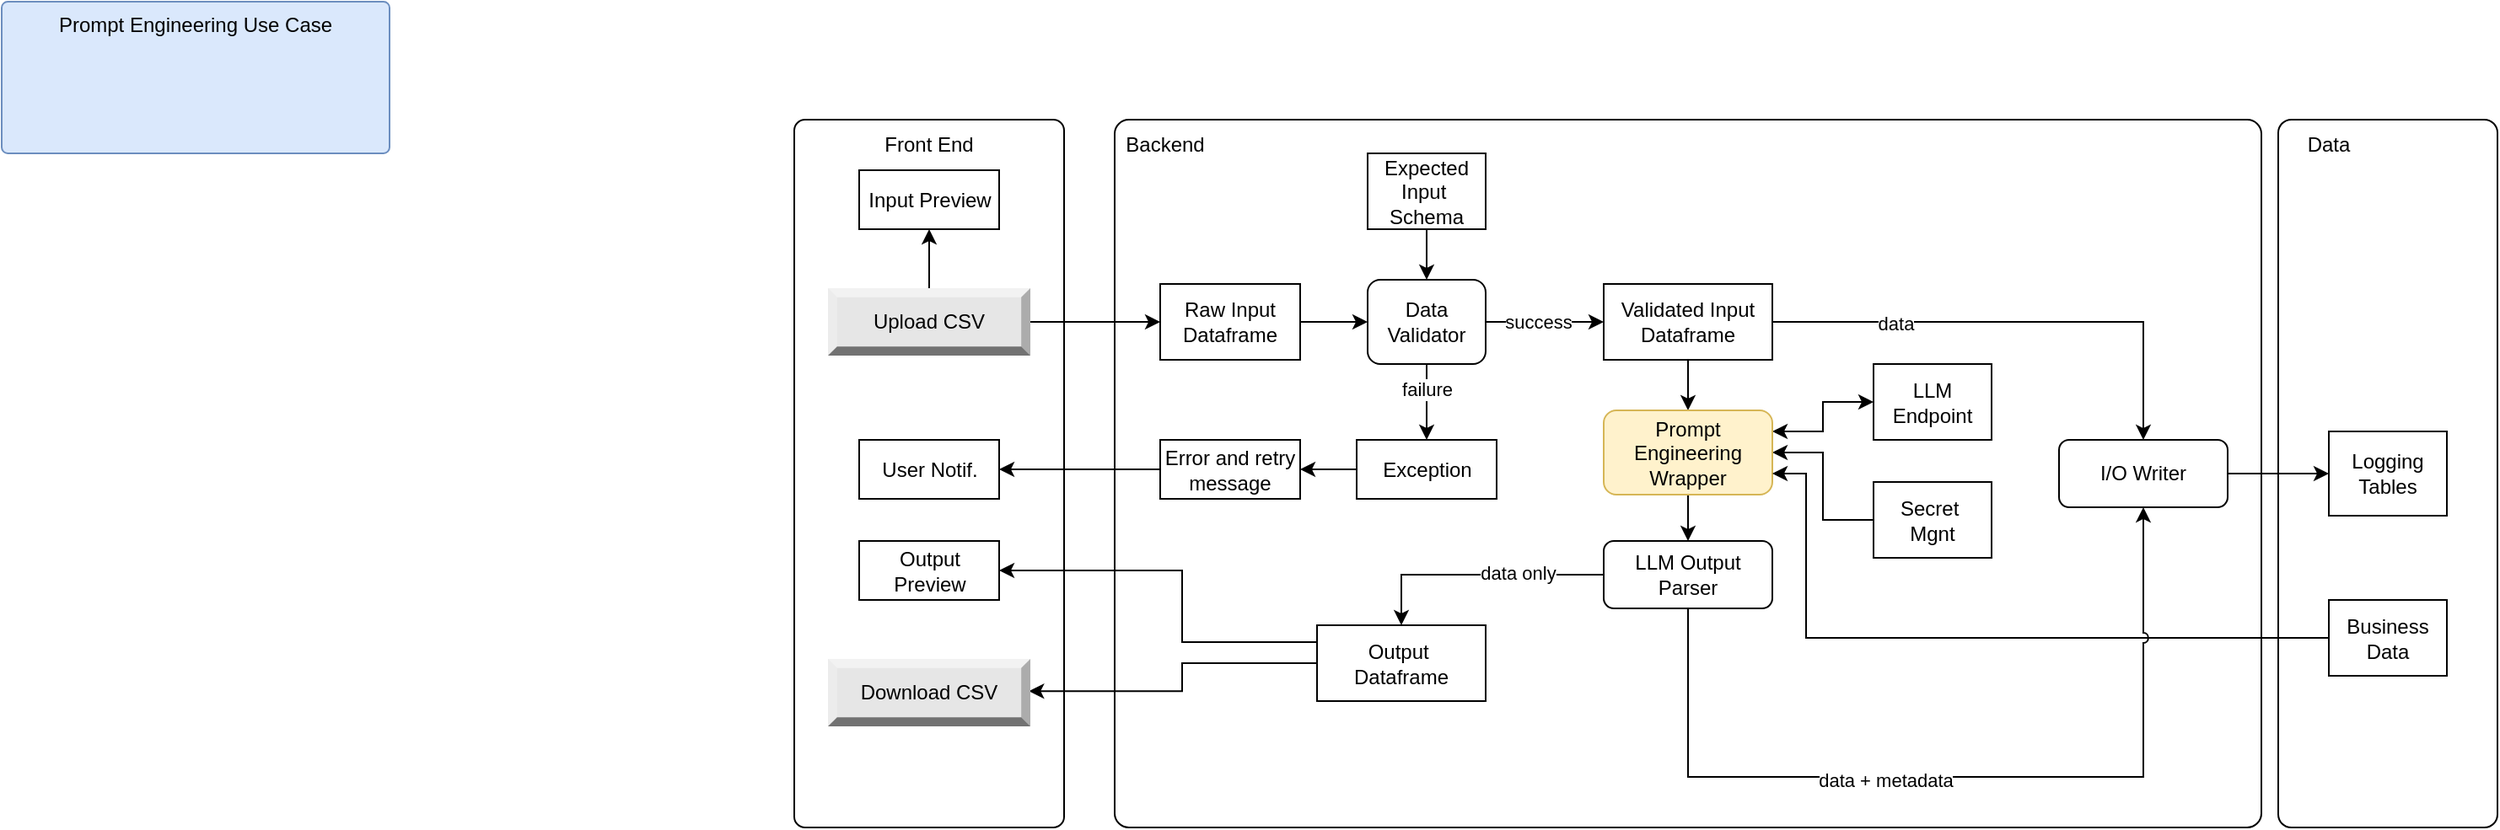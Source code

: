 <mxfile version="27.2.0" pages="2">
  <diagram name="gims-classification" id="yE16xMdfLCays2aU9v3c">
    <mxGraphModel dx="2130" dy="1010" grid="1" gridSize="10" guides="1" tooltips="1" connect="1" arrows="1" fold="1" page="1" pageScale="1" pageWidth="1654" pageHeight="1169" math="0" shadow="0">
      <root>
        <mxCell id="0" />
        <mxCell id="1" parent="0" />
        <mxCell id="rxSAj68sfvyTgOexhZe--53" value="" style="rounded=1;whiteSpace=wrap;html=1;arcSize=6;" parent="1" vertex="1">
          <mxGeometry x="1390" y="150" width="130" height="420" as="geometry" />
        </mxCell>
        <mxCell id="rxSAj68sfvyTgOexhZe--52" value="" style="rounded=1;whiteSpace=wrap;html=1;arcSize=2;" parent="1" vertex="1">
          <mxGeometry x="700" y="150" width="680" height="420" as="geometry" />
        </mxCell>
        <mxCell id="rxSAj68sfvyTgOexhZe--1" value="" style="rounded=1;whiteSpace=wrap;html=1;arcSize=4;" parent="1" vertex="1">
          <mxGeometry x="510" y="150" width="160" height="420" as="geometry" />
        </mxCell>
        <mxCell id="rxSAj68sfvyTgOexhZe--6" style="edgeStyle=orthogonalEdgeStyle;rounded=0;orthogonalLoop=1;jettySize=auto;html=1;entryX=0;entryY=0.5;entryDx=0;entryDy=0;" parent="1" source="rxSAj68sfvyTgOexhZe--3" target="rxSAj68sfvyTgOexhZe--4" edge="1">
          <mxGeometry relative="1" as="geometry" />
        </mxCell>
        <mxCell id="rxSAj68sfvyTgOexhZe--38" style="edgeStyle=orthogonalEdgeStyle;rounded=0;orthogonalLoop=1;jettySize=auto;html=1;entryX=0.5;entryY=1;entryDx=0;entryDy=0;" parent="1" source="rxSAj68sfvyTgOexhZe--3" target="rxSAj68sfvyTgOexhZe--37" edge="1">
          <mxGeometry relative="1" as="geometry" />
        </mxCell>
        <mxCell id="rxSAj68sfvyTgOexhZe--3" value="Upload CSV" style="labelPosition=center;verticalLabelPosition=middle;align=center;html=1;shape=mxgraph.basic.shaded_button;dx=5.41;fillColor=#E6E6E6;strokeColor=none;whiteSpace=wrap;" parent="1" vertex="1">
          <mxGeometry x="530" y="250" width="120" height="40" as="geometry" />
        </mxCell>
        <mxCell id="rxSAj68sfvyTgOexhZe--7" style="edgeStyle=orthogonalEdgeStyle;rounded=0;orthogonalLoop=1;jettySize=auto;html=1;" parent="1" source="rxSAj68sfvyTgOexhZe--4" target="rxSAj68sfvyTgOexhZe--5" edge="1">
          <mxGeometry relative="1" as="geometry" />
        </mxCell>
        <mxCell id="rxSAj68sfvyTgOexhZe--4" value="Raw Input&lt;div&gt;Dataframe&lt;/div&gt;" style="rounded=0;whiteSpace=wrap;html=1;" parent="1" vertex="1">
          <mxGeometry x="727" y="247.5" width="83" height="45" as="geometry" />
        </mxCell>
        <mxCell id="rxSAj68sfvyTgOexhZe--9" style="edgeStyle=orthogonalEdgeStyle;rounded=0;orthogonalLoop=1;jettySize=auto;html=1;entryX=0;entryY=0.5;entryDx=0;entryDy=0;" parent="1" source="rxSAj68sfvyTgOexhZe--5" target="rxSAj68sfvyTgOexhZe--8" edge="1">
          <mxGeometry relative="1" as="geometry" />
        </mxCell>
        <mxCell id="rxSAj68sfvyTgOexhZe--17" value="success" style="edgeLabel;html=1;align=center;verticalAlign=middle;resizable=0;points=[];" parent="rxSAj68sfvyTgOexhZe--9" vertex="1" connectable="0">
          <mxGeometry x="-0.11" relative="1" as="geometry">
            <mxPoint as="offset" />
          </mxGeometry>
        </mxCell>
        <mxCell id="rxSAj68sfvyTgOexhZe--11" style="edgeStyle=orthogonalEdgeStyle;rounded=0;orthogonalLoop=1;jettySize=auto;html=1;entryX=0.5;entryY=0;entryDx=0;entryDy=0;" parent="1" source="rxSAj68sfvyTgOexhZe--5" target="rxSAj68sfvyTgOexhZe--10" edge="1">
          <mxGeometry relative="1" as="geometry" />
        </mxCell>
        <mxCell id="rxSAj68sfvyTgOexhZe--18" value="failure" style="edgeLabel;html=1;align=center;verticalAlign=middle;resizable=0;points=[];" parent="rxSAj68sfvyTgOexhZe--11" vertex="1" connectable="0">
          <mxGeometry x="-0.365" relative="1" as="geometry">
            <mxPoint as="offset" />
          </mxGeometry>
        </mxCell>
        <mxCell id="rxSAj68sfvyTgOexhZe--5" value="Data Validator" style="rounded=1;whiteSpace=wrap;html=1;" parent="1" vertex="1">
          <mxGeometry x="850" y="245" width="70" height="50" as="geometry" />
        </mxCell>
        <mxCell id="rxSAj68sfvyTgOexhZe--20" style="edgeStyle=orthogonalEdgeStyle;rounded=0;orthogonalLoop=1;jettySize=auto;html=1;entryX=0.5;entryY=0;entryDx=0;entryDy=0;" parent="1" source="rxSAj68sfvyTgOexhZe--8" target="rxSAj68sfvyTgOexhZe--24" edge="1">
          <mxGeometry relative="1" as="geometry">
            <mxPoint x="1040" y="320" as="targetPoint" />
          </mxGeometry>
        </mxCell>
        <mxCell id="rxSAj68sfvyTgOexhZe--46" style="edgeStyle=orthogonalEdgeStyle;rounded=0;orthogonalLoop=1;jettySize=auto;html=1;entryX=0.5;entryY=0;entryDx=0;entryDy=0;" parent="1" source="rxSAj68sfvyTgOexhZe--8" target="rxSAj68sfvyTgOexhZe--41" edge="1">
          <mxGeometry relative="1" as="geometry">
            <mxPoint x="1170" y="270" as="targetPoint" />
          </mxGeometry>
        </mxCell>
        <mxCell id="rxSAj68sfvyTgOexhZe--51" value="data" style="edgeLabel;html=1;align=center;verticalAlign=middle;resizable=0;points=[];" parent="rxSAj68sfvyTgOexhZe--46" vertex="1" connectable="0">
          <mxGeometry x="-0.496" y="-1" relative="1" as="geometry">
            <mxPoint as="offset" />
          </mxGeometry>
        </mxCell>
        <mxCell id="rxSAj68sfvyTgOexhZe--8" value="Validated Input Dataframe" style="rounded=0;whiteSpace=wrap;html=1;" parent="1" vertex="1">
          <mxGeometry x="990" y="247.5" width="100" height="45" as="geometry" />
        </mxCell>
        <mxCell id="rxSAj68sfvyTgOexhZe--13" style="edgeStyle=orthogonalEdgeStyle;rounded=0;orthogonalLoop=1;jettySize=auto;html=1;" parent="1" source="rxSAj68sfvyTgOexhZe--10" target="rxSAj68sfvyTgOexhZe--58" edge="1">
          <mxGeometry relative="1" as="geometry" />
        </mxCell>
        <mxCell id="rxSAj68sfvyTgOexhZe--10" value="Exception" style="rounded=0;whiteSpace=wrap;html=1;" parent="1" vertex="1">
          <mxGeometry x="843.5" y="340" width="83" height="35" as="geometry" />
        </mxCell>
        <mxCell id="rxSAj68sfvyTgOexhZe--12" value="User Notif." style="rounded=0;whiteSpace=wrap;html=1;" parent="1" vertex="1">
          <mxGeometry x="548.5" y="340" width="83" height="35" as="geometry" />
        </mxCell>
        <mxCell id="rxSAj68sfvyTgOexhZe--16" style="edgeStyle=orthogonalEdgeStyle;rounded=0;orthogonalLoop=1;jettySize=auto;html=1;entryX=0.5;entryY=0;entryDx=0;entryDy=0;" parent="1" source="rxSAj68sfvyTgOexhZe--15" target="rxSAj68sfvyTgOexhZe--5" edge="1">
          <mxGeometry relative="1" as="geometry" />
        </mxCell>
        <mxCell id="rxSAj68sfvyTgOexhZe--15" value="Expected Input&amp;nbsp;&lt;div&gt;Schema&lt;/div&gt;" style="rounded=0;whiteSpace=wrap;html=1;" parent="1" vertex="1">
          <mxGeometry x="850" y="170" width="70" height="45" as="geometry" />
        </mxCell>
        <mxCell id="rxSAj68sfvyTgOexhZe--21" value="LLM Endpoint" style="rounded=0;whiteSpace=wrap;html=1;" parent="1" vertex="1">
          <mxGeometry x="1150" y="295" width="70" height="45" as="geometry" />
        </mxCell>
        <mxCell id="rxSAj68sfvyTgOexhZe--22" value="Secret&amp;nbsp;&lt;div&gt;Mgnt&lt;/div&gt;" style="rounded=0;whiteSpace=wrap;html=1;" parent="1" vertex="1">
          <mxGeometry x="1150" y="365" width="70" height="45" as="geometry" />
        </mxCell>
        <mxCell id="rxSAj68sfvyTgOexhZe--25" style="edgeStyle=orthogonalEdgeStyle;rounded=0;orthogonalLoop=1;jettySize=auto;html=1;entryX=0;entryY=0.5;entryDx=0;entryDy=0;startArrow=classic;startFill=1;exitX=1;exitY=0.25;exitDx=0;exitDy=0;" parent="1" source="rxSAj68sfvyTgOexhZe--24" target="rxSAj68sfvyTgOexhZe--21" edge="1">
          <mxGeometry relative="1" as="geometry" />
        </mxCell>
        <mxCell id="rxSAj68sfvyTgOexhZe--29" style="edgeStyle=orthogonalEdgeStyle;rounded=0;orthogonalLoop=1;jettySize=auto;html=1;entryX=0;entryY=0.5;entryDx=0;entryDy=0;startArrow=classic;startFill=1;endArrow=none;endFill=0;" parent="1" source="rxSAj68sfvyTgOexhZe--24" target="rxSAj68sfvyTgOexhZe--22" edge="1">
          <mxGeometry relative="1" as="geometry" />
        </mxCell>
        <mxCell id="rxSAj68sfvyTgOexhZe--31" style="edgeStyle=orthogonalEdgeStyle;rounded=0;orthogonalLoop=1;jettySize=auto;html=1;" parent="1" source="rxSAj68sfvyTgOexhZe--24" target="rxSAj68sfvyTgOexhZe--43" edge="1">
          <mxGeometry relative="1" as="geometry" />
        </mxCell>
        <mxCell id="rxSAj68sfvyTgOexhZe--24" value="Prompt Engineering Wrapper" style="rounded=1;whiteSpace=wrap;html=1;fillColor=#fff2cc;strokeColor=#d6b656;" parent="1" vertex="1">
          <mxGeometry x="990" y="322.5" width="100" height="50" as="geometry" />
        </mxCell>
        <mxCell id="rxSAj68sfvyTgOexhZe--28" style="edgeStyle=orthogonalEdgeStyle;rounded=0;orthogonalLoop=1;jettySize=auto;html=1;entryX=1;entryY=0.75;entryDx=0;entryDy=0;" parent="1" source="rxSAj68sfvyTgOexhZe--27" target="rxSAj68sfvyTgOexhZe--24" edge="1">
          <mxGeometry relative="1" as="geometry">
            <Array as="points">
              <mxPoint x="1110" y="458" />
              <mxPoint x="1110" y="360" />
            </Array>
          </mxGeometry>
        </mxCell>
        <mxCell id="rxSAj68sfvyTgOexhZe--27" value="Business Data" style="rounded=0;whiteSpace=wrap;html=1;" parent="1" vertex="1">
          <mxGeometry x="1420" y="435" width="70" height="45" as="geometry" />
        </mxCell>
        <mxCell id="rxSAj68sfvyTgOexhZe--33" style="edgeStyle=orthogonalEdgeStyle;rounded=0;orthogonalLoop=1;jettySize=auto;html=1;entryX=0.993;entryY=0.477;entryDx=0;entryDy=0;entryPerimeter=0;" parent="1" source="rxSAj68sfvyTgOexhZe--30" target="rxSAj68sfvyTgOexhZe--32" edge="1">
          <mxGeometry relative="1" as="geometry">
            <mxPoint x="790" y="460" as="targetPoint" />
            <Array as="points">
              <mxPoint x="740" y="473" />
              <mxPoint x="740" y="489" />
            </Array>
          </mxGeometry>
        </mxCell>
        <mxCell id="rxSAj68sfvyTgOexhZe--36" style="edgeStyle=orthogonalEdgeStyle;rounded=0;orthogonalLoop=1;jettySize=auto;html=1;entryX=1;entryY=0.5;entryDx=0;entryDy=0;" parent="1" source="rxSAj68sfvyTgOexhZe--30" target="rxSAj68sfvyTgOexhZe--35" edge="1">
          <mxGeometry relative="1" as="geometry">
            <Array as="points">
              <mxPoint x="740" y="460" />
              <mxPoint x="740" y="418" />
            </Array>
          </mxGeometry>
        </mxCell>
        <mxCell id="rxSAj68sfvyTgOexhZe--30" value="Output&amp;nbsp;&lt;div&gt;Dataframe&lt;/div&gt;" style="rounded=0;whiteSpace=wrap;html=1;" parent="1" vertex="1">
          <mxGeometry x="820" y="450" width="100" height="45" as="geometry" />
        </mxCell>
        <mxCell id="rxSAj68sfvyTgOexhZe--32" value="Download CSV" style="labelPosition=center;verticalLabelPosition=middle;align=center;html=1;shape=mxgraph.basic.shaded_button;dx=5.41;fillColor=#E6E6E6;strokeColor=none;whiteSpace=wrap;" parent="1" vertex="1">
          <mxGeometry x="530" y="470" width="120" height="40" as="geometry" />
        </mxCell>
        <mxCell id="rxSAj68sfvyTgOexhZe--35" value="Output Preview" style="rounded=0;whiteSpace=wrap;html=1;" parent="1" vertex="1">
          <mxGeometry x="548.5" y="400" width="83" height="35" as="geometry" />
        </mxCell>
        <mxCell id="rxSAj68sfvyTgOexhZe--37" value="Input Preview" style="rounded=0;whiteSpace=wrap;html=1;" parent="1" vertex="1">
          <mxGeometry x="548.5" y="180" width="83" height="35" as="geometry" />
        </mxCell>
        <mxCell id="rxSAj68sfvyTgOexhZe--39" value="Logging Tables" style="rounded=0;whiteSpace=wrap;html=1;" parent="1" vertex="1">
          <mxGeometry x="1420" y="335" width="70" height="50" as="geometry" />
        </mxCell>
        <mxCell id="rxSAj68sfvyTgOexhZe--48" style="edgeStyle=orthogonalEdgeStyle;rounded=0;orthogonalLoop=1;jettySize=auto;html=1;entryX=0;entryY=0.5;entryDx=0;entryDy=0;" parent="1" source="rxSAj68sfvyTgOexhZe--41" target="rxSAj68sfvyTgOexhZe--39" edge="1">
          <mxGeometry relative="1" as="geometry" />
        </mxCell>
        <mxCell id="rxSAj68sfvyTgOexhZe--41" value="I/O Writer" style="rounded=1;whiteSpace=wrap;html=1;" parent="1" vertex="1">
          <mxGeometry x="1260" y="340" width="100" height="40" as="geometry" />
        </mxCell>
        <mxCell id="rxSAj68sfvyTgOexhZe--44" value="" style="edgeStyle=orthogonalEdgeStyle;rounded=0;orthogonalLoop=1;jettySize=auto;html=1;jumpStyle=arc;" parent="1" source="rxSAj68sfvyTgOexhZe--43" target="rxSAj68sfvyTgOexhZe--41" edge="1">
          <mxGeometry relative="1" as="geometry">
            <Array as="points">
              <mxPoint x="1040" y="540" />
              <mxPoint x="1310" y="540" />
            </Array>
          </mxGeometry>
        </mxCell>
        <mxCell id="rxSAj68sfvyTgOexhZe--50" value="data + metadata" style="edgeLabel;html=1;align=center;verticalAlign=middle;resizable=0;points=[];" parent="rxSAj68sfvyTgOexhZe--44" vertex="1" connectable="0">
          <mxGeometry x="-0.182" y="-2" relative="1" as="geometry">
            <mxPoint as="offset" />
          </mxGeometry>
        </mxCell>
        <mxCell id="rxSAj68sfvyTgOexhZe--45" style="edgeStyle=orthogonalEdgeStyle;rounded=0;orthogonalLoop=1;jettySize=auto;html=1;entryX=0.5;entryY=0;entryDx=0;entryDy=0;exitX=0;exitY=0.5;exitDx=0;exitDy=0;" parent="1" source="rxSAj68sfvyTgOexhZe--43" target="rxSAj68sfvyTgOexhZe--30" edge="1">
          <mxGeometry relative="1" as="geometry" />
        </mxCell>
        <mxCell id="rxSAj68sfvyTgOexhZe--49" value="data only" style="edgeLabel;html=1;align=center;verticalAlign=middle;resizable=0;points=[];" parent="rxSAj68sfvyTgOexhZe--45" vertex="1" connectable="0">
          <mxGeometry x="-0.313" y="-1" relative="1" as="geometry">
            <mxPoint as="offset" />
          </mxGeometry>
        </mxCell>
        <mxCell id="rxSAj68sfvyTgOexhZe--43" value="LLM Output Parser" style="rounded=1;whiteSpace=wrap;html=1;" parent="1" vertex="1">
          <mxGeometry x="990" y="400" width="100" height="40" as="geometry" />
        </mxCell>
        <mxCell id="rxSAj68sfvyTgOexhZe--54" value="Front End" style="text;html=1;align=center;verticalAlign=middle;whiteSpace=wrap;rounded=0;" parent="1" vertex="1">
          <mxGeometry x="560" y="150" width="60" height="30" as="geometry" />
        </mxCell>
        <mxCell id="rxSAj68sfvyTgOexhZe--55" value="Backend" style="text;html=1;align=center;verticalAlign=middle;whiteSpace=wrap;rounded=0;" parent="1" vertex="1">
          <mxGeometry x="700" y="150" width="60" height="30" as="geometry" />
        </mxCell>
        <mxCell id="rxSAj68sfvyTgOexhZe--56" value="Data" style="text;html=1;align=center;verticalAlign=middle;whiteSpace=wrap;rounded=0;" parent="1" vertex="1">
          <mxGeometry x="1390" y="150" width="60" height="30" as="geometry" />
        </mxCell>
        <mxCell id="rxSAj68sfvyTgOexhZe--57" value="&lt;span class=&quot;fontstyle0&quot;&gt;Prompt Engineering Use Case&lt;/span&gt; &lt;br/&gt;&lt;br style=&quot;font-variant-numeric: normal; font-variant-east-asian: normal; font-variant-alternates: normal; font-variant-position: normal; font-variant-emoji: normal; line-height: normal; text-align: -webkit-auto; text-size-adjust: auto;&quot;&gt;&lt;div&gt;&lt;span class=&quot;fontstyle0&quot;&gt;&lt;br&gt;&lt;/span&gt;&lt;/div&gt;" style="rounded=1;whiteSpace=wrap;html=1;arcSize=4;fillColor=#dae8fc;strokeColor=#6c8ebf;verticalAlign=top;" parent="1" vertex="1">
          <mxGeometry x="40" y="80" width="230" height="90" as="geometry" />
        </mxCell>
        <mxCell id="rxSAj68sfvyTgOexhZe--59" style="edgeStyle=orthogonalEdgeStyle;rounded=0;orthogonalLoop=1;jettySize=auto;html=1;" parent="1" source="rxSAj68sfvyTgOexhZe--58" target="rxSAj68sfvyTgOexhZe--12" edge="1">
          <mxGeometry relative="1" as="geometry" />
        </mxCell>
        <mxCell id="rxSAj68sfvyTgOexhZe--58" value="Error and retry message" style="rounded=0;whiteSpace=wrap;html=1;" parent="1" vertex="1">
          <mxGeometry x="727" y="340" width="83" height="35" as="geometry" />
        </mxCell>
      </root>
    </mxGraphModel>
  </diagram>
  <diagram id="d179B_yppHLe4lyh9erR" name="mlflow-genai">
    <mxGraphModel dx="1472" dy="832" grid="1" gridSize="10" guides="1" tooltips="1" connect="1" arrows="1" fold="1" page="1" pageScale="1" pageWidth="1654" pageHeight="1169" math="0" shadow="0">
      <root>
        <mxCell id="0" />
        <mxCell id="1" parent="0" />
        <mxCell id="9kzrK-drlzXipjEnNl-j-6" style="edgeStyle=orthogonalEdgeStyle;rounded=0;orthogonalLoop=1;jettySize=auto;html=1;exitX=0.5;exitY=1;exitDx=0;exitDy=0;endArrow=none;endFill=0;" edge="1" parent="1" source="9kzrK-drlzXipjEnNl-j-1" target="9kzrK-drlzXipjEnNl-j-2">
          <mxGeometry relative="1" as="geometry" />
        </mxCell>
        <mxCell id="9kzrK-drlzXipjEnNl-j-9" style="edgeStyle=orthogonalEdgeStyle;rounded=0;orthogonalLoop=1;jettySize=auto;html=1;entryX=0.5;entryY=0;entryDx=0;entryDy=0;exitX=0.5;exitY=1;exitDx=0;exitDy=0;endArrow=none;endFill=0;" edge="1" parent="1" source="9kzrK-drlzXipjEnNl-j-1" target="9kzrK-drlzXipjEnNl-j-5">
          <mxGeometry relative="1" as="geometry" />
        </mxCell>
        <mxCell id="9kzrK-drlzXipjEnNl-j-64" style="edgeStyle=orthogonalEdgeStyle;shape=connector;rounded=0;orthogonalLoop=1;jettySize=auto;html=1;strokeColor=default;align=center;verticalAlign=middle;fontFamily=Helvetica;fontSize=11;fontColor=default;labelBackgroundColor=default;endArrow=none;endFill=0;" edge="1" parent="1" source="9kzrK-drlzXipjEnNl-j-1" target="9kzrK-drlzXipjEnNl-j-3">
          <mxGeometry relative="1" as="geometry">
            <Array as="points">
              <mxPoint x="720" y="110" />
              <mxPoint x="940" y="110" />
            </Array>
          </mxGeometry>
        </mxCell>
        <mxCell id="9kzrK-drlzXipjEnNl-j-65" style="edgeStyle=orthogonalEdgeStyle;shape=connector;rounded=0;orthogonalLoop=1;jettySize=auto;html=1;entryX=0.5;entryY=0;entryDx=0;entryDy=0;strokeColor=default;align=center;verticalAlign=middle;fontFamily=Helvetica;fontSize=11;fontColor=default;labelBackgroundColor=default;endArrow=none;endFill=0;" edge="1" parent="1" source="9kzrK-drlzXipjEnNl-j-1" target="9kzrK-drlzXipjEnNl-j-4">
          <mxGeometry relative="1" as="geometry">
            <Array as="points">
              <mxPoint x="720" y="110" />
              <mxPoint x="150" y="110" />
            </Array>
          </mxGeometry>
        </mxCell>
        <mxCell id="9kzrK-drlzXipjEnNl-j-1" value="Experiment" style="rounded=1;whiteSpace=wrap;html=1;" vertex="1" parent="1">
          <mxGeometry x="660" y="50" width="120" height="40" as="geometry" />
        </mxCell>
        <mxCell id="9kzrK-drlzXipjEnNl-j-2" value="Observability Data" style="rounded=1;whiteSpace=wrap;html=1;" vertex="1" parent="1">
          <mxGeometry x="420" y="130" width="120" height="40" as="geometry" />
        </mxCell>
        <mxCell id="9kzrK-drlzXipjEnNl-j-44" style="edgeStyle=orthogonalEdgeStyle;shape=connector;rounded=0;orthogonalLoop=1;jettySize=auto;html=1;entryX=0.5;entryY=0;entryDx=0;entryDy=0;strokeColor=default;align=center;verticalAlign=middle;fontFamily=Helvetica;fontSize=11;fontColor=default;labelBackgroundColor=default;endArrow=none;endFill=0;" edge="1" parent="1" source="9kzrK-drlzXipjEnNl-j-3" target="9kzrK-drlzXipjEnNl-j-30">
          <mxGeometry relative="1" as="geometry" />
        </mxCell>
        <mxCell id="9kzrK-drlzXipjEnNl-j-45" style="edgeStyle=orthogonalEdgeStyle;shape=connector;rounded=0;orthogonalLoop=1;jettySize=auto;html=1;entryX=0.5;entryY=0;entryDx=0;entryDy=0;strokeColor=default;align=center;verticalAlign=middle;fontFamily=Helvetica;fontSize=11;fontColor=default;labelBackgroundColor=default;endArrow=none;endFill=0;" edge="1" parent="1" source="9kzrK-drlzXipjEnNl-j-3" target="9kzrK-drlzXipjEnNl-j-43">
          <mxGeometry relative="1" as="geometry" />
        </mxCell>
        <mxCell id="9kzrK-drlzXipjEnNl-j-3" value="Evaluation Data" style="rounded=1;whiteSpace=wrap;html=1;" vertex="1" parent="1">
          <mxGeometry x="880" y="130" width="120" height="40" as="geometry" />
        </mxCell>
        <mxCell id="9kzrK-drlzXipjEnNl-j-49" style="edgeStyle=orthogonalEdgeStyle;shape=connector;rounded=0;orthogonalLoop=1;jettySize=auto;html=1;entryX=0.5;entryY=0;entryDx=0;entryDy=0;strokeColor=default;align=center;verticalAlign=middle;fontFamily=Helvetica;fontSize=11;fontColor=default;labelBackgroundColor=default;endArrow=none;endFill=0;" edge="1" parent="1" source="9kzrK-drlzXipjEnNl-j-4" target="9kzrK-drlzXipjEnNl-j-48">
          <mxGeometry relative="1" as="geometry" />
        </mxCell>
        <mxCell id="9kzrK-drlzXipjEnNl-j-4" value="Human Labelling Data" style="rounded=1;whiteSpace=wrap;html=1;" vertex="1" parent="1">
          <mxGeometry x="90" y="130" width="120" height="40" as="geometry" />
        </mxCell>
        <mxCell id="9kzrK-drlzXipjEnNl-j-5" value="Application Versioning Data" style="rounded=1;whiteSpace=wrap;html=1;" vertex="1" parent="1">
          <mxGeometry x="1230" y="130" width="120" height="40" as="geometry" />
        </mxCell>
        <mxCell id="9kzrK-drlzXipjEnNl-j-34" style="edgeStyle=orthogonalEdgeStyle;shape=connector;rounded=0;orthogonalLoop=1;jettySize=auto;html=1;entryX=0;entryY=0.5;entryDx=0;entryDy=0;strokeColor=default;align=center;verticalAlign=middle;fontFamily=Helvetica;fontSize=11;fontColor=default;labelBackgroundColor=default;endArrow=classic;endFill=1;dashed=1;" edge="1" parent="1" source="9kzrK-drlzXipjEnNl-j-10" target="9kzrK-drlzXipjEnNl-j-33">
          <mxGeometry relative="1" as="geometry">
            <Array as="points">
              <mxPoint x="750" y="210" />
              <mxPoint x="750" y="475" />
            </Array>
          </mxGeometry>
        </mxCell>
        <mxCell id="9kzrK-drlzXipjEnNl-j-46" style="edgeStyle=orthogonalEdgeStyle;shape=connector;rounded=0;orthogonalLoop=1;jettySize=auto;html=1;entryX=0;entryY=0.25;entryDx=0;entryDy=0;strokeColor=default;align=center;verticalAlign=middle;fontFamily=Helvetica;fontSize=11;fontColor=default;labelBackgroundColor=default;endArrow=classic;endFill=1;dashed=1;" edge="1" parent="1" source="9kzrK-drlzXipjEnNl-j-10" target="9kzrK-drlzXipjEnNl-j-43">
          <mxGeometry relative="1" as="geometry">
            <Array as="points">
              <mxPoint x="750" y="210" />
              <mxPoint x="750" y="230" />
            </Array>
          </mxGeometry>
        </mxCell>
        <mxCell id="9kzrK-drlzXipjEnNl-j-52" style="edgeStyle=orthogonalEdgeStyle;shape=connector;rounded=0;orthogonalLoop=1;jettySize=auto;html=1;entryX=1;entryY=0.5;entryDx=0;entryDy=0;strokeColor=default;align=center;verticalAlign=middle;fontFamily=Helvetica;fontSize=11;fontColor=default;labelBackgroundColor=default;endArrow=classic;endFill=1;dashed=1;" edge="1" parent="1" source="9kzrK-drlzXipjEnNl-j-10" target="9kzrK-drlzXipjEnNl-j-51">
          <mxGeometry relative="1" as="geometry" />
        </mxCell>
        <mxCell id="9kzrK-drlzXipjEnNl-j-10" value="Traces" style="rounded=1;whiteSpace=wrap;html=1;" vertex="1" parent="1">
          <mxGeometry x="420" y="200" width="120" height="40" as="geometry" />
        </mxCell>
        <mxCell id="9kzrK-drlzXipjEnNl-j-47" style="edgeStyle=orthogonalEdgeStyle;shape=connector;rounded=0;orthogonalLoop=1;jettySize=auto;html=1;entryX=0;entryY=0.75;entryDx=0;entryDy=0;strokeColor=default;align=center;verticalAlign=middle;fontFamily=Helvetica;fontSize=11;fontColor=default;labelBackgroundColor=default;endArrow=classic;endFill=1;dashed=1;" edge="1" parent="1" source="9kzrK-drlzXipjEnNl-j-11" target="9kzrK-drlzXipjEnNl-j-43">
          <mxGeometry relative="1" as="geometry">
            <Array as="points">
              <mxPoint x="780" y="270" />
              <mxPoint x="780" y="250" />
            </Array>
          </mxGeometry>
        </mxCell>
        <mxCell id="9kzrK-drlzXipjEnNl-j-11" value="Assessments" style="rounded=1;whiteSpace=wrap;html=1;" vertex="1" parent="1">
          <mxGeometry x="420" y="260" width="120" height="40" as="geometry" />
        </mxCell>
        <mxCell id="9kzrK-drlzXipjEnNl-j-12" style="edgeStyle=orthogonalEdgeStyle;rounded=0;orthogonalLoop=1;jettySize=auto;html=1;exitX=0.5;exitY=0;exitDx=0;exitDy=0;endArrow=none;endFill=0;entryX=0.5;entryY=1;entryDx=0;entryDy=0;" edge="1" parent="1" source="9kzrK-drlzXipjEnNl-j-10" target="9kzrK-drlzXipjEnNl-j-2">
          <mxGeometry relative="1" as="geometry">
            <mxPoint x="780" y="100" as="sourcePoint" />
            <mxPoint x="480" y="166" as="targetPoint" />
          </mxGeometry>
        </mxCell>
        <mxCell id="9kzrK-drlzXipjEnNl-j-13" style="edgeStyle=orthogonalEdgeStyle;rounded=0;orthogonalLoop=1;jettySize=auto;html=1;exitX=0.5;exitY=0;exitDx=0;exitDy=0;endArrow=none;endFill=0;entryX=0.5;entryY=1;entryDx=0;entryDy=0;" edge="1" parent="1" source="9kzrK-drlzXipjEnNl-j-11" target="9kzrK-drlzXipjEnNl-j-10">
          <mxGeometry relative="1" as="geometry">
            <mxPoint x="500" y="250" as="sourcePoint" />
            <mxPoint x="500" y="230" as="targetPoint" />
          </mxGeometry>
        </mxCell>
        <mxCell id="9kzrK-drlzXipjEnNl-j-14" value="Feedback&lt;div&gt;&lt;i&gt;&lt;font style=&quot;font-size: 8px;&quot;&gt;Judgments about the quality of your app&#39;s outputs&lt;/font&gt;&lt;/i&gt;&lt;/div&gt;" style="rounded=1;whiteSpace=wrap;html=1;" vertex="1" parent="1">
          <mxGeometry x="290" y="340" width="120" height="50" as="geometry" />
        </mxCell>
        <mxCell id="9kzrK-drlzXipjEnNl-j-15" value="Expectation*&lt;div&gt;&lt;font style=&quot;font-size: 8px;&quot;&gt;&lt;i&gt;Ground truth labels that define the correct output for a given input&lt;/i&gt;&lt;/font&gt;&lt;/div&gt;" style="rounded=1;whiteSpace=wrap;html=1;" vertex="1" parent="1">
          <mxGeometry x="550" y="340" width="140" height="50" as="geometry" />
        </mxCell>
        <mxCell id="9kzrK-drlzXipjEnNl-j-16" value="End-Users" style="rounded=1;whiteSpace=wrap;html=1;" vertex="1" parent="1">
          <mxGeometry x="220" y="440" width="80" height="40" as="geometry" />
        </mxCell>
        <mxCell id="9kzrK-drlzXipjEnNl-j-17" value="Scorers" style="rounded=1;whiteSpace=wrap;html=1;" vertex="1" parent="1">
          <mxGeometry x="310" y="440" width="80" height="40" as="geometry" />
        </mxCell>
        <mxCell id="9kzrK-drlzXipjEnNl-j-18" value="LLM Judges" style="rounded=1;whiteSpace=wrap;html=1;" vertex="1" parent="1">
          <mxGeometry x="400" y="440" width="80" height="40" as="geometry" />
        </mxCell>
        <mxCell id="9kzrK-drlzXipjEnNl-j-19" value="Expected Responses" style="rounded=1;whiteSpace=wrap;html=1;" vertex="1" parent="1">
          <mxGeometry x="540" y="440" width="80" height="40" as="geometry" />
        </mxCell>
        <mxCell id="9kzrK-drlzXipjEnNl-j-20" value="Required Facts" style="rounded=1;whiteSpace=wrap;html=1;" vertex="1" parent="1">
          <mxGeometry x="640" y="440" width="80" height="40" as="geometry" />
        </mxCell>
        <mxCell id="9kzrK-drlzXipjEnNl-j-21" value="&lt;font style=&quot;font-size: 10px;&quot;&gt;*Ground truth labels (expectations) are &lt;b&gt;NOT&lt;/b&gt; required to measure quality with MLflow. Most applications will &lt;b&gt;NOT&lt;/b&gt; have or only have a &lt;b&gt;MINIMAL&lt;/b&gt; set of ground truth labels.&lt;/font&gt;" style="shape=document;whiteSpace=wrap;html=1;boundedLbl=1;fillColor=#fff2cc;strokeColor=#d6b656;size=0.111;spacing=4;" vertex="1" parent="1">
          <mxGeometry x="1010" y="590" width="170" height="90" as="geometry" />
        </mxCell>
        <mxCell id="9kzrK-drlzXipjEnNl-j-22" style="edgeStyle=orthogonalEdgeStyle;rounded=0;orthogonalLoop=1;jettySize=auto;html=1;exitX=0.5;exitY=0;exitDx=0;exitDy=0;endArrow=none;endFill=0;entryX=0.5;entryY=1;entryDx=0;entryDy=0;" edge="1" parent="1" source="9kzrK-drlzXipjEnNl-j-14" target="9kzrK-drlzXipjEnNl-j-11">
          <mxGeometry relative="1" as="geometry">
            <mxPoint x="740" y="310" as="sourcePoint" />
            <mxPoint x="740" y="290" as="targetPoint" />
          </mxGeometry>
        </mxCell>
        <mxCell id="9kzrK-drlzXipjEnNl-j-23" style="edgeStyle=orthogonalEdgeStyle;rounded=0;orthogonalLoop=1;jettySize=auto;html=1;exitX=0.5;exitY=0;exitDx=0;exitDy=0;endArrow=none;endFill=0;entryX=0.5;entryY=1;entryDx=0;entryDy=0;" edge="1" parent="1" source="9kzrK-drlzXipjEnNl-j-15" target="9kzrK-drlzXipjEnNl-j-11">
          <mxGeometry relative="1" as="geometry">
            <mxPoint x="770" y="420" as="sourcePoint" />
            <mxPoint x="860" y="380" as="targetPoint" />
          </mxGeometry>
        </mxCell>
        <mxCell id="9kzrK-drlzXipjEnNl-j-25" style="edgeStyle=orthogonalEdgeStyle;rounded=0;orthogonalLoop=1;jettySize=auto;html=1;exitX=0.5;exitY=0;exitDx=0;exitDy=0;endArrow=none;endFill=0;entryX=0.5;entryY=1;entryDx=0;entryDy=0;" edge="1" parent="1" source="9kzrK-drlzXipjEnNl-j-16" target="9kzrK-drlzXipjEnNl-j-14">
          <mxGeometry relative="1" as="geometry">
            <mxPoint x="440" y="440" as="sourcePoint" />
            <mxPoint x="530" y="400" as="targetPoint" />
          </mxGeometry>
        </mxCell>
        <mxCell id="9kzrK-drlzXipjEnNl-j-26" style="edgeStyle=orthogonalEdgeStyle;rounded=0;orthogonalLoop=1;jettySize=auto;html=1;endArrow=none;endFill=0;entryX=0.5;entryY=1;entryDx=0;entryDy=0;" edge="1" parent="1" source="9kzrK-drlzXipjEnNl-j-17" target="9kzrK-drlzXipjEnNl-j-14">
          <mxGeometry relative="1" as="geometry">
            <mxPoint x="400" y="460" as="sourcePoint" />
            <mxPoint x="490" y="420" as="targetPoint" />
          </mxGeometry>
        </mxCell>
        <mxCell id="9kzrK-drlzXipjEnNl-j-27" style="edgeStyle=orthogonalEdgeStyle;rounded=0;orthogonalLoop=1;jettySize=auto;html=1;exitX=0.5;exitY=0;exitDx=0;exitDy=0;endArrow=none;endFill=0;entryX=0.5;entryY=1;entryDx=0;entryDy=0;" edge="1" parent="1" source="9kzrK-drlzXipjEnNl-j-18" target="9kzrK-drlzXipjEnNl-j-14">
          <mxGeometry relative="1" as="geometry">
            <mxPoint x="410" y="470" as="sourcePoint" />
            <mxPoint x="500" y="430" as="targetPoint" />
          </mxGeometry>
        </mxCell>
        <mxCell id="9kzrK-drlzXipjEnNl-j-28" style="edgeStyle=orthogonalEdgeStyle;rounded=0;orthogonalLoop=1;jettySize=auto;html=1;exitX=0.5;exitY=0;exitDx=0;exitDy=0;endArrow=none;endFill=0;" edge="1" parent="1" source="9kzrK-drlzXipjEnNl-j-19" target="9kzrK-drlzXipjEnNl-j-15">
          <mxGeometry relative="1" as="geometry">
            <mxPoint x="530" y="450" as="sourcePoint" />
            <mxPoint x="620" y="410" as="targetPoint" />
          </mxGeometry>
        </mxCell>
        <mxCell id="9kzrK-drlzXipjEnNl-j-29" style="edgeStyle=orthogonalEdgeStyle;rounded=0;orthogonalLoop=1;jettySize=auto;html=1;exitX=0.5;exitY=0;exitDx=0;exitDy=0;endArrow=none;endFill=0;entryX=0.5;entryY=1;entryDx=0;entryDy=0;" edge="1" parent="1" source="9kzrK-drlzXipjEnNl-j-20" target="9kzrK-drlzXipjEnNl-j-15">
          <mxGeometry relative="1" as="geometry">
            <mxPoint x="650" y="460" as="sourcePoint" />
            <mxPoint x="740" y="420" as="targetPoint" />
          </mxGeometry>
        </mxCell>
        <mxCell id="9kzrK-drlzXipjEnNl-j-32" style="edgeStyle=orthogonalEdgeStyle;rounded=0;orthogonalLoop=1;jettySize=auto;html=1;entryX=0.5;entryY=0;entryDx=0;entryDy=0;endArrow=none;endFill=0;" edge="1" parent="1" source="9kzrK-drlzXipjEnNl-j-30" target="9kzrK-drlzXipjEnNl-j-31">
          <mxGeometry relative="1" as="geometry" />
        </mxCell>
        <mxCell id="9kzrK-drlzXipjEnNl-j-39" style="edgeStyle=orthogonalEdgeStyle;shape=connector;rounded=0;orthogonalLoop=1;jettySize=auto;html=1;strokeColor=default;align=center;verticalAlign=middle;fontFamily=Helvetica;fontSize=11;fontColor=default;labelBackgroundColor=default;endArrow=none;endFill=0;exitX=0.5;exitY=1;exitDx=0;exitDy=0;entryX=0.5;entryY=0;entryDx=0;entryDy=0;" edge="1" parent="1" source="9kzrK-drlzXipjEnNl-j-30" target="9kzrK-drlzXipjEnNl-j-36">
          <mxGeometry relative="1" as="geometry">
            <Array as="points">
              <mxPoint x="1020" y="330" />
              <mxPoint x="1260" y="330" />
            </Array>
          </mxGeometry>
        </mxCell>
        <mxCell id="9kzrK-drlzXipjEnNl-j-30" value="Evaluation Datasets" style="rounded=1;whiteSpace=wrap;html=1;" vertex="1" parent="1">
          <mxGeometry x="960" y="220" width="120" height="40" as="geometry" />
        </mxCell>
        <mxCell id="9kzrK-drlzXipjEnNl-j-35" style="edgeStyle=orthogonalEdgeStyle;shape=connector;rounded=0;orthogonalLoop=1;jettySize=auto;html=1;entryX=0.5;entryY=0;entryDx=0;entryDy=0;strokeColor=default;align=center;verticalAlign=middle;fontFamily=Helvetica;fontSize=11;fontColor=default;labelBackgroundColor=default;endArrow=none;endFill=0;" edge="1" parent="1" source="9kzrK-drlzXipjEnNl-j-31" target="9kzrK-drlzXipjEnNl-j-33">
          <mxGeometry relative="1" as="geometry" />
        </mxCell>
        <mxCell id="9kzrK-drlzXipjEnNl-j-61" style="edgeStyle=orthogonalEdgeStyle;shape=connector;rounded=0;orthogonalLoop=1;jettySize=auto;html=1;entryX=0.5;entryY=0;entryDx=0;entryDy=0;strokeColor=default;align=center;verticalAlign=middle;fontFamily=Helvetica;fontSize=11;fontColor=default;labelBackgroundColor=default;endArrow=none;endFill=0;" edge="1" parent="1" source="9kzrK-drlzXipjEnNl-j-31" target="9kzrK-drlzXipjEnNl-j-60">
          <mxGeometry relative="1" as="geometry" />
        </mxCell>
        <mxCell id="9kzrK-drlzXipjEnNl-j-31" value="Origins" style="rounded=1;whiteSpace=wrap;html=1;" vertex="1" parent="1">
          <mxGeometry x="975" y="360" width="90" height="30" as="geometry" />
        </mxCell>
        <mxCell id="9kzrK-drlzXipjEnNl-j-40" style="edgeStyle=orthogonalEdgeStyle;shape=connector;rounded=0;orthogonalLoop=1;jettySize=auto;html=1;entryX=0.5;entryY=1;entryDx=0;entryDy=0;strokeColor=default;align=center;verticalAlign=middle;fontFamily=Helvetica;fontSize=11;fontColor=default;labelBackgroundColor=default;endArrow=classic;endFill=1;dashed=1;exitX=0.5;exitY=1;exitDx=0;exitDy=0;" edge="1" parent="1" source="9kzrK-drlzXipjEnNl-j-33" target="9kzrK-drlzXipjEnNl-j-37">
          <mxGeometry relative="1" as="geometry">
            <Array as="points">
              <mxPoint x="940" y="540" />
              <mxPoint x="1200" y="540" />
            </Array>
          </mxGeometry>
        </mxCell>
        <mxCell id="9kzrK-drlzXipjEnNl-j-33" value="Selected Traces" style="rounded=1;whiteSpace=wrap;html=1;" vertex="1" parent="1">
          <mxGeometry x="890" y="460" width="100" height="30" as="geometry" />
        </mxCell>
        <mxCell id="9kzrK-drlzXipjEnNl-j-38" style="edgeStyle=orthogonalEdgeStyle;shape=connector;rounded=0;orthogonalLoop=1;jettySize=auto;html=1;entryX=0.5;entryY=0;entryDx=0;entryDy=0;strokeColor=default;align=center;verticalAlign=middle;fontFamily=Helvetica;fontSize=11;fontColor=default;labelBackgroundColor=default;endArrow=none;endFill=0;" edge="1" parent="1" source="9kzrK-drlzXipjEnNl-j-36" target="9kzrK-drlzXipjEnNl-j-37">
          <mxGeometry relative="1" as="geometry" />
        </mxCell>
        <mxCell id="9kzrK-drlzXipjEnNl-j-42" style="edgeStyle=orthogonalEdgeStyle;shape=connector;rounded=0;orthogonalLoop=1;jettySize=auto;html=1;entryX=0.5;entryY=0;entryDx=0;entryDy=0;strokeColor=default;align=center;verticalAlign=middle;fontFamily=Helvetica;fontSize=11;fontColor=default;labelBackgroundColor=default;endArrow=none;endFill=0;exitX=0.5;exitY=1;exitDx=0;exitDy=0;" edge="1" parent="1" source="9kzrK-drlzXipjEnNl-j-36" target="9kzrK-drlzXipjEnNl-j-41">
          <mxGeometry relative="1" as="geometry" />
        </mxCell>
        <mxCell id="9kzrK-drlzXipjEnNl-j-36" value="Format" style="rounded=1;whiteSpace=wrap;html=1;" vertex="1" parent="1">
          <mxGeometry x="1220" y="360" width="80" height="30" as="geometry" />
        </mxCell>
        <mxCell id="9kzrK-drlzXipjEnNl-j-37" value="MLflow Evaluation Datasets in UC" style="rounded=1;whiteSpace=wrap;html=1;" vertex="1" parent="1">
          <mxGeometry x="1140" y="455" width="120" height="40" as="geometry" />
        </mxCell>
        <mxCell id="9kzrK-drlzXipjEnNl-j-41" value="Arbitrary (List[Dict], Pandas df, Spark df)" style="rounded=1;whiteSpace=wrap;html=1;" vertex="1" parent="1">
          <mxGeometry x="1287" y="455" width="120" height="40" as="geometry" />
        </mxCell>
        <mxCell id="9kzrK-drlzXipjEnNl-j-43" value="Evaluation Runs" style="rounded=1;whiteSpace=wrap;html=1;" vertex="1" parent="1">
          <mxGeometry x="820" y="220" width="120" height="40" as="geometry" />
        </mxCell>
        <mxCell id="9kzrK-drlzXipjEnNl-j-59" style="edgeStyle=orthogonalEdgeStyle;shape=connector;rounded=0;orthogonalLoop=1;jettySize=auto;html=1;entryX=0.5;entryY=0;entryDx=0;entryDy=0;strokeColor=default;align=center;verticalAlign=middle;fontFamily=Helvetica;fontSize=11;fontColor=default;labelBackgroundColor=default;endArrow=none;endFill=0;" edge="1" parent="1" source="9kzrK-drlzXipjEnNl-j-48" target="9kzrK-drlzXipjEnNl-j-54">
          <mxGeometry relative="1" as="geometry" />
        </mxCell>
        <mxCell id="9kzrK-drlzXipjEnNl-j-48" value="Labelling Sessions" style="rounded=1;whiteSpace=wrap;html=1;" vertex="1" parent="1">
          <mxGeometry x="90" y="200" width="120" height="40" as="geometry" />
        </mxCell>
        <mxCell id="9kzrK-drlzXipjEnNl-j-53" value="" style="edgeStyle=orthogonalEdgeStyle;shape=connector;rounded=0;orthogonalLoop=1;jettySize=auto;html=1;strokeColor=default;align=center;verticalAlign=middle;fontFamily=Helvetica;fontSize=11;fontColor=default;labelBackgroundColor=default;endArrow=none;endFill=0;" edge="1" parent="1" source="9kzrK-drlzXipjEnNl-j-51" target="9kzrK-drlzXipjEnNl-j-48">
          <mxGeometry relative="1" as="geometry" />
        </mxCell>
        <mxCell id="9kzrK-drlzXipjEnNl-j-51" value="Selected Traces" style="rounded=1;whiteSpace=wrap;html=1;" vertex="1" parent="1">
          <mxGeometry x="240" y="200" width="120" height="40" as="geometry" />
        </mxCell>
        <mxCell id="9kzrK-drlzXipjEnNl-j-54" value="Expert Reviews" style="rounded=1;whiteSpace=wrap;html=1;" vertex="1" parent="1">
          <mxGeometry x="90" y="260" width="120" height="40" as="geometry" />
        </mxCell>
        <mxCell id="9kzrK-drlzXipjEnNl-j-58" style="edgeStyle=orthogonalEdgeStyle;shape=connector;rounded=0;orthogonalLoop=1;jettySize=auto;html=1;entryX=1;entryY=0.5;entryDx=0;entryDy=0;strokeColor=default;align=center;verticalAlign=middle;fontFamily=Helvetica;fontSize=11;fontColor=default;labelBackgroundColor=default;endArrow=none;endFill=0;" edge="1" parent="1" source="9kzrK-drlzXipjEnNl-j-55" target="9kzrK-drlzXipjEnNl-j-54">
          <mxGeometry relative="1" as="geometry" />
        </mxCell>
        <mxCell id="9kzrK-drlzXipjEnNl-j-55" value="Labelling Schemas" style="rounded=1;whiteSpace=wrap;html=1;" vertex="1" parent="1">
          <mxGeometry x="240" y="260" width="120" height="40" as="geometry" />
        </mxCell>
        <mxCell id="9kzrK-drlzXipjEnNl-j-57" style="edgeStyle=orthogonalEdgeStyle;shape=connector;rounded=0;orthogonalLoop=1;jettySize=auto;html=1;entryX=1;entryY=0.5;entryDx=0;entryDy=0;strokeColor=default;align=center;verticalAlign=middle;fontFamily=Helvetica;fontSize=11;fontColor=default;labelBackgroundColor=default;endArrow=classic;endFill=1;dashed=1;exitX=0;exitY=0.5;exitDx=0;exitDy=0;" edge="1" parent="1" source="9kzrK-drlzXipjEnNl-j-11" target="9kzrK-drlzXipjEnNl-j-55">
          <mxGeometry relative="1" as="geometry">
            <mxPoint x="430" y="270" as="sourcePoint" />
            <mxPoint x="370" y="270" as="targetPoint" />
          </mxGeometry>
        </mxCell>
        <mxCell id="9kzrK-drlzXipjEnNl-j-60" value="Manual" style="rounded=1;whiteSpace=wrap;html=1;" vertex="1" parent="1">
          <mxGeometry x="1010" y="460" width="80" height="30" as="geometry" />
        </mxCell>
        <mxCell id="9kzrK-drlzXipjEnNl-j-63" style="edgeStyle=orthogonalEdgeStyle;shape=connector;rounded=0;orthogonalLoop=1;jettySize=auto;html=1;entryX=0.5;entryY=1;entryDx=0;entryDy=0;strokeColor=default;align=center;verticalAlign=middle;fontFamily=Helvetica;fontSize=11;fontColor=default;labelBackgroundColor=default;endArrow=classic;endFill=1;dashed=1;exitX=0.5;exitY=1;exitDx=0;exitDy=0;" edge="1" parent="1" source="9kzrK-drlzXipjEnNl-j-60" target="9kzrK-drlzXipjEnNl-j-41">
          <mxGeometry relative="1" as="geometry">
            <mxPoint x="1100" y="520" as="sourcePoint" />
            <mxPoint x="1170" y="520" as="targetPoint" />
            <Array as="points">
              <mxPoint x="1050" y="520" />
              <mxPoint x="1347" y="520" />
            </Array>
          </mxGeometry>
        </mxCell>
        <mxCell id="9kzrK-drlzXipjEnNl-j-68" style="edgeStyle=orthogonalEdgeStyle;shape=connector;rounded=0;orthogonalLoop=1;jettySize=auto;html=1;entryX=0.5;entryY=1;entryDx=0;entryDy=0;strokeColor=default;align=center;verticalAlign=middle;fontFamily=Helvetica;fontSize=11;fontColor=default;labelBackgroundColor=default;endArrow=classic;endFill=1;dashed=1;" edge="1" parent="1" source="9kzrK-drlzXipjEnNl-j-66" target="9kzrK-drlzXipjEnNl-j-43">
          <mxGeometry relative="1" as="geometry">
            <Array as="points">
              <mxPoint x="1222" y="300" />
              <mxPoint x="880" y="300" />
            </Array>
          </mxGeometry>
        </mxCell>
        <mxCell id="9kzrK-drlzXipjEnNl-j-66" value="Prompts&lt;div&gt;&lt;i&gt;&lt;font style=&quot;font-size: 8px;&quot;&gt;version-controlled templates for LLM prompts, with alias support&lt;/font&gt;&lt;/i&gt;&lt;/div&gt;" style="rounded=1;whiteSpace=wrap;html=1;" vertex="1" parent="1">
          <mxGeometry x="1157" y="220" width="130" height="50" as="geometry" />
        </mxCell>
        <mxCell id="9kzrK-drlzXipjEnNl-j-69" style="edgeStyle=orthogonalEdgeStyle;shape=connector;rounded=0;orthogonalLoop=1;jettySize=auto;html=1;entryX=1;entryY=0.5;entryDx=0;entryDy=0;strokeColor=default;align=center;verticalAlign=middle;fontFamily=Helvetica;fontSize=11;fontColor=default;labelBackgroundColor=default;endArrow=none;endFill=0;dashed=1;startArrow=classic;startFill=1;" edge="1" parent="1" source="9kzrK-drlzXipjEnNl-j-67" target="9kzrK-drlzXipjEnNl-j-66">
          <mxGeometry relative="1" as="geometry" />
        </mxCell>
        <mxCell id="9kzrK-drlzXipjEnNl-j-67" value="Logged Models&lt;div&gt;&lt;font style=&quot;font-size: 8px;&quot;&gt;&lt;i&gt;snapshots of the application at specific points in time&lt;/i&gt;&lt;/font&gt;&lt;/div&gt;" style="rounded=1;whiteSpace=wrap;html=1;" vertex="1" parent="1">
          <mxGeometry x="1360" y="220" width="130" height="50" as="geometry" />
        </mxCell>
        <mxCell id="9kzrK-drlzXipjEnNl-j-70" style="edgeStyle=orthogonalEdgeStyle;shape=connector;rounded=0;orthogonalLoop=1;jettySize=auto;html=1;entryX=1;entryY=0.75;entryDx=0;entryDy=0;strokeColor=default;align=center;verticalAlign=middle;fontFamily=Helvetica;fontSize=11;fontColor=default;labelBackgroundColor=default;endArrow=classic;endFill=1;dashed=1;exitX=0.5;exitY=1;exitDx=0;exitDy=0;" edge="1" parent="1" source="9kzrK-drlzXipjEnNl-j-67" target="9kzrK-drlzXipjEnNl-j-10">
          <mxGeometry relative="1" as="geometry">
            <mxPoint x="1632" y="340" as="sourcePoint" />
            <mxPoint x="1290" y="330" as="targetPoint" />
            <Array as="points">
              <mxPoint x="1425" y="320" />
              <mxPoint x="700" y="320" />
              <mxPoint x="700" y="230" />
            </Array>
          </mxGeometry>
        </mxCell>
        <mxCell id="9kzrK-drlzXipjEnNl-j-71" style="edgeStyle=orthogonalEdgeStyle;shape=connector;rounded=0;orthogonalLoop=1;jettySize=auto;html=1;entryX=0.5;entryY=1;entryDx=0;entryDy=0;strokeColor=default;align=center;verticalAlign=middle;fontFamily=Helvetica;fontSize=11;fontColor=default;labelBackgroundColor=default;endArrow=classic;endFill=1;dashed=1;exitX=0.5;exitY=1;exitDx=0;exitDy=0;" edge="1" parent="1" source="9kzrK-drlzXipjEnNl-j-67" target="9kzrK-drlzXipjEnNl-j-43">
          <mxGeometry relative="1" as="geometry">
            <mxPoint x="1682" y="300" as="sourcePoint" />
            <mxPoint x="1340" y="290" as="targetPoint" />
            <Array as="points">
              <mxPoint x="1425" y="300" />
              <mxPoint x="880" y="300" />
            </Array>
          </mxGeometry>
        </mxCell>
      </root>
    </mxGraphModel>
  </diagram>
</mxfile>
